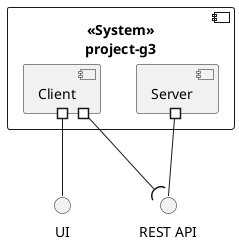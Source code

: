 @startuml
'https://plantuml.com/component-diagram

"<<System>>\nproject-g3" as system
() "UI" as ui
() "REST API" as api

component system {

    [Client] as client
    [Server] as server

    server #-- api

    client #-- ui
    client #--( api

}

@enduml